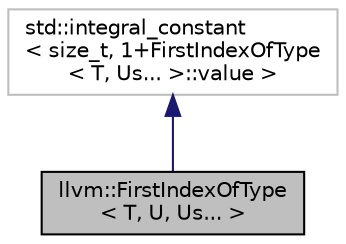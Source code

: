 digraph "llvm::FirstIndexOfType&lt; T, U, Us... &gt;"
{
 // LATEX_PDF_SIZE
  bgcolor="transparent";
  edge [fontname="Helvetica",fontsize="10",labelfontname="Helvetica",labelfontsize="10"];
  node [fontname="Helvetica",fontsize="10",shape=record];
  Node1 [label="llvm::FirstIndexOfType\l\< T, U, Us... \>",height=0.2,width=0.4,color="black", fillcolor="grey75", style="filled", fontcolor="black",tooltip=" "];
  Node2 -> Node1 [dir="back",color="midnightblue",fontsize="10",style="solid",fontname="Helvetica"];
  Node2 [label="std::integral_constant\l\< size_t, 1+FirstIndexOfType\l\< T, Us... \>::value \>",height=0.2,width=0.4,color="grey75",tooltip=" "];
}
